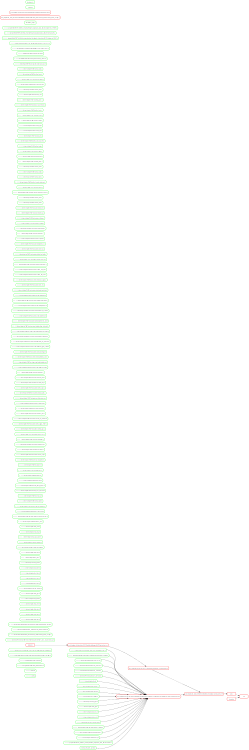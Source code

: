 digraph G {
rankdir=LR;
ranksep=0.5;
size="8,5";
node [shape=box, style="rounded,bold", fixedsize=false, width=1.3, fontname="Arial"];

n136[label="../../../../../.config", color="green"];
n130[label="../../../../../.rule.mk", color="green"];
n132[label="../../../../../config/board/linkit7697_hdk/board.mk", color="green"];
n135[label="../../../../../config/chip/mt7697/chip.mk", color="green"];

n148[label="../../../../../driver/CMSIS/Device/MTK/mt7687/Include/exception_mt7687.h", color="green"];
n147[label="../../../../../driver/CMSIS/Device/MTK/mt7687/Include/memory_attribute.h", color="green"];
n139[label="../../../../../driver/CMSIS/Device/MTK/mt7687/Include/mt7687.h", color="green"];
n145[label="../../../../../driver/CMSIS/Device/MTK/mt7687/Include/mt7687_cm4_hw_memmap.h", color="green"];
n144[label="../../../../../driver/CMSIS/Device/MTK/mt7687/Include/system_mt7687.h", color="green"];
n140[label="../../../../../driver/CMSIS/Include/core_cm4.h", color="green"];
n142[label="../../../../../driver/CMSIS/Include/core_cmFunc.h", color="green"];
n141[label="../../../../../driver/CMSIS/Include/core_cmInstr.h", color="green"];
n143[label="../../../../../driver/CMSIS/Include/core_cmSimd.h", color="green"];
n164[label="../../../../../driver/board/linkit7697_hdk/external_flash/inc/bsp_flash_config.h", color="green"];
n131[label="../../../../../driver/board/linkit7697_hdk/external_flash/module.mk", color="green"];
n8[label="../../../../../driver/board/linkit7697_hdk/external_flash/src/bsp_flash_config.c", color="green"];
n152[label="../../../../../driver/chip/inc/hal.h", color="green"];
n192[label="../../../../../driver/chip/inc/hal_adc.h", color="green"];
n191[label="../../../../../driver/chip/inc/hal_aes.h", color="green"];
n155[label="../../../../../driver/chip/inc/hal_cache.h", color="green"];
n157[label="../../../../../driver/chip/inc/hal_define.h", color="green"];
n189[label="../../../../../driver/chip/inc/hal_des.h", color="green"];
n185[label="../../../../../driver/chip/inc/hal_eint.h", color="green"];
n187[label="../../../../../driver/chip/inc/hal_flash.h", color="green"];
n158[label="../../../../../driver/chip/inc/hal_gdma.h", color="green"];
n203[label="../../../../../driver/chip/inc/hal_gpc.h", color="green"];
n159[label="../../../../../driver/chip/inc/hal_gpio.h", color="green"];
n161[label="../../../../../driver/chip/inc/hal_gpt.h", color="green"];
n183[label="../../../../../driver/chip/inc/hal_i2c_master.h", color="green"];
n182[label="../../../../../driver/chip/inc/hal_i2s.h", color="green"];
n207[label="../../../../../driver/chip/inc/hal_irrx.h", color="green"];
n181[label="../../../../../driver/chip/inc/hal_irtx.h", color="green"];
n175[label="../../../../../driver/chip/inc/hal_md5.h", color="green"];
n162[label="../../../../../driver/chip/inc/hal_nvic.h", color="green"];
n174[label="../../../../../driver/chip/inc/hal_pwm.h", color="green"];
n173[label="../../../../../driver/chip/inc/hal_rtc.h", color="green"];
n172[label="../../../../../driver/chip/inc/hal_sha.h", color="green"];
n179[label="../../../../../driver/chip/inc/hal_sleep_manager.h", color="green"];
n171[label="../../../../../driver/chip/inc/hal_spi_master.h", color="green"];
n170[label="../../../../../driver/chip/inc/hal_spi_slave.h", color="green"];
n200[label="../../../../../driver/chip/inc/hal_trng.h", color="green"];
n163[label="../../../../../driver/chip/inc/hal_uart.h", color="green"];
n166[label="../../../../../driver/chip/inc/hal_wdt.h", color="green"];
n168[label="../../../../../driver/chip/mt7687/inc/dma_sw.h", color="green"];
n167[label="../../../../../driver/chip/mt7687/inc/hal_audio_internal_service.h", color="green"];
n151[label="../../../../../driver/chip/mt7687/inc/hal_cache_hw.h", color="green"];
n190[label="../../../../../driver/chip/mt7687/inc/hal_cache_internal.h", color="green"];
n165[label="../../../../../driver/chip/mt7687/inc/hal_dwt.h", color="green"];
n154[label="../../../../../driver/chip/mt7687/inc/hal_log.h", color="green"];
n204[label="../../../../../driver/chip/mt7687/inc/hal_lp.h", color="green"];
n188[label="../../../../../driver/chip/mt7687/inc/hal_nvic_internal.h", color="green"];
n160[label="../../../../../driver/chip/mt7687/inc/hal_pinmux_define.h", color="green"];
n156[label="../../../../../driver/chip/mt7687/inc/hal_platform.h", color="green"];
n180[label="../../../../../driver/chip/mt7687/inc/hal_sleep_driver.h", color="green"];
n201[label="../../../../../driver/chip/mt7687/inc/hal_sys.h", color="green"];
n176[label="../../../../../driver/chip/mt7687/inc/timer.h", color="green"];
n149[label="../../../../../driver/chip/mt7687/inc/top.h", color="green"];
n146[label="../../../../../driver/chip/mt7687/inc/type_def.h", color="green"];
n134[label="../../../../../driver/chip/mt7687/module.mk", color="green"];
n133[label="../../../../../driver/chip/mt7687/src/GCC/module.mk", color="green"];
n128[label="../../../../../driver/chip/mt7687/src/common/cos_api.c", color="green"];
n126[label="../../../../../driver/chip/mt7687/src/common/dma.c", color="green"];
n124[label="../../../../../driver/chip/mt7687/src/common/flash_sfc.c", color="green"];
n122[label="../../../../../driver/chip/mt7687/src/common/gpt.c", color="green"];
n120[label="../../../../../driver/chip/mt7687/src/common/hal_I2C.c", color="green"];
n112[label="../../../../../driver/chip/mt7687/src/common/hal_gpc.c", color="green"];
n110[label="../../../../../driver/chip/mt7687/src/common/hal_gpio_7687.c", color="green"];
n118[label="../../../../../driver/chip/mt7687/src/common/hal_i2s_internal.c", color="green"];
n108[label="../../../../../driver/chip/mt7687/src/common/hal_irrx.c", color="green"];
n106[label="../../../../../driver/chip/mt7687/src/common/hal_lp.c", color="green"];
n104[label="../../../../../driver/chip/mt7687/src/common/hal_pcnt.c", color="green"];
n102[label="../../../../../driver/chip/mt7687/src/common/hal_pinmux.c", color="green"];
n100[label="../../../../../driver/chip/mt7687/src/common/hal_spim.c", color="green"];
n98[label="../../../../../driver/chip/mt7687/src/common/hal_sys.c", color="green"];
n96[label="../../../../../driver/chip/mt7687/src/common/hal_trng.c", color="green"];
n94[label="../../../../../driver/chip/mt7687/src/common/hal_uid.c", color="green"];
n92[label="../../../../../driver/chip/mt7687/src/common/i2c.c", color="green"];
n210[label="../../../../../driver/chip/mt7687/src/common/include/cos_api.h", color="green"];
n209[label="../../../../../driver/chip/mt7687/src/common/include/debug.h", color="green"];
n178[label="../../../../../driver/chip/mt7687/src/common/include/dma_hw.h", color="green"];
n177[label="../../../../../driver/chip/mt7687/src/common/include/gpt.h", color="green"];
n199[label="../../../../../driver/chip/mt7687/src/common/include/hal_gpio_7687.h", color="green"];
n208[label="../../../../../driver/chip/mt7687/src/common/include/hal_i2s_internal.h", color="green"];
n197[label="../../../../../driver/chip/mt7687/src/common/include/hal_pinmux.h", color="green"];
n184[label="../../../../../driver/chip/mt7687/src/common/include/low_hal_gpio.h", color="green"];
n202[label="../../../../../driver/chip/mt7687/src/common/include/low_hal_wdt.h", color="green"];
n194[label="../../../../../driver/chip/mt7687/src/common/include/mem_util.h", color="green"];
n195[label="../../../../../driver/chip/mt7687/src/common/include/nvic.h", color="green"];
n198[label="../../../../../driver/chip/mt7687/src/common/include/nvic_extern.h", color="green"];
n186[label="../../../../../driver/chip/mt7687/src/common/include/pinmux.h", color="green"];
n196[label="../../../../../driver/chip/mt7687/src/common/include/spi_flash.h", color="green"];
n169[label="../../../../../driver/chip/mt7687/src/common/include/uart.h", color="green"];
n193[label="../../../../../driver/chip/mt7687/src/common/include/uart_hw.h", color="green"];
n90[label="../../../../../driver/chip/mt7687/src/common/ir_tx.c", color="green"];
n88[label="../../../../../driver/chip/mt7687/src/common/low_hal_gpio.c", color="green"];
n86[label="../../../../../driver/chip/mt7687/src/common/low_hal_irrx.c", color="green"];
n116[label="../../../../../driver/chip/mt7687/src/common/low_hal_irtx.c", color="green"];
n114[label="../../../../../driver/chip/mt7687/src/common/low_hal_pwm.c", color="green"];
n84[label="../../../../../driver/chip/mt7687/src/common/low_hal_rtc.c", color="green"];
n82[label="../../../../../driver/chip/mt7687/src/common/low_hal_wdt.c", color="green"];
n80[label="../../../../../driver/chip/mt7687/src/common/nvic.c", color="green"];
n78[label="../../../../../driver/chip/mt7687/src/common/pinmux.c", color="green"];
n76[label="../../../../../driver/chip/mt7687/src/common/pwm.c", color="green"];
n74[label="../../../../../driver/chip/mt7687/src/common/sfc.c", color="green"];
n72[label="../../../../../driver/chip/mt7687/src/common/spi_flash.c", color="green"];
n70[label="../../../../../driver/chip/mt7687/src/common/spim.c", color="green"];
n68[label="../../../../../driver/chip/mt7687/src/common/timer.c", color="green"];
n66[label="../../../../../driver/chip/mt7687/src/common/top.c", color="green"];
n64[label="../../../../../driver/chip/mt7687/src/common/uart.c", color="green"];
n60[label="../../../../../driver/chip/mt7687/src/hal_adc.c", color="green"];
n58[label="../../../../../driver/chip/mt7687/src/hal_aes.c", color="green"];
n16[label="../../../../../driver/chip/mt7687/src/hal_audio_internal_service.c", color="green"];
n56[label="../../../../../driver/chip/mt7687/src/hal_cache.c", color="green"];
n54[label="../../../../../driver/chip/mt7687/src/hal_cache_internal.c", color="green"];
n52[label="../../../../../driver/chip/mt7687/src/hal_des.c", color="green"];
n10[label="../../../../../driver/chip/mt7687/src/hal_dwt.c", color="green"];
n50[label="../../../../../driver/chip/mt7687/src/hal_eint.c", color="green"];
n44[label="../../../../../driver/chip/mt7687/src/hal_flash.c", color="green"];
n34[label="../../../../../driver/chip/mt7687/src/hal_gdma.c", color="green"];
n42[label="../../../../../driver/chip/mt7687/src/hal_gpio.c", color="green"];
n32[label="../../../../../driver/chip/mt7687/src/hal_gpt.c", color="green"];
n40[label="../../../../../driver/chip/mt7687/src/hal_i2c_master.c", color="green"];
n38[label="../../../../../driver/chip/mt7687/src/hal_i2s.c", color="green"];
n36[label="../../../../../driver/chip/mt7687/src/hal_irtx.c", color="green"];
n62[label="../../../../../driver/chip/mt7687/src/hal_log.c", color="green"];
n30[label="../../../../../driver/chip/mt7687/src/hal_md5.c", color="green"];
n12[label="../../../../../driver/chip/mt7687/src/hal_misc.c", color="green"];
n48[label="../../../../../driver/chip/mt7687/src/hal_nvic.c", color="green"];
n46[label="../../../../../driver/chip/mt7687/src/hal_nvic_internal.c", color="green"];
n28[label="../../../../../driver/chip/mt7687/src/hal_pwm.c", color="green"];
n26[label="../../../../../driver/chip/mt7687/src/hal_rtc.c", color="green"];
n24[label="../../../../../driver/chip/mt7687/src/hal_sha.c", color="green"];
n22[label="../../../../../driver/chip/mt7687/src/hal_spi_master.c", color="green"];
n20[label="../../../../../driver/chip/mt7687/src/hal_spi_slave.c", color="green"];
n18[label="../../../../../driver/chip/mt7687/src/hal_uart.c", color="green"];
n14[label="../../../../../driver/chip/mt7687/src/hal_wdt.c", color="green"];
n206[label="../../../../../middleware/MTK/connsys/inc/connsys_bus.h", color="green"];
n205[label="../../../../../middleware/MTK/connsys/inc/connsys_driver.h", color="green"];
n129[label="../../../../../middleware/MTK/verno/module.mk", color="green"];
n282[label="../../../../../prebuilt/driver/chip/mt7687/lib/libhal_core_CM4_GCC.a", color="green"];
n283[label="../../../../../prebuilt/driver/chip/mt7687/lib/libhal_protected_CM4_GCC.a", color="green"];
n281[label="../../../../../project/linkit7697_hdk/hal_examples/uart_loopback_data_dma/GCC/startup_mt7687.s", color="green"];
n279[label="../../../../../project/linkit7697_hdk/hal_examples/uart_loopback_data_dma/GCC/syscalls.c", color="green"];
n6[label="../../../../../project/linkit7697_hdk/hal_examples/uart_loopback_data_dma/src/main.c", color="green"];
n4[label="../../../../../project/linkit7697_hdk/hal_examples/uart_loopback_data_dma/src/system_mt7687.c", color="green"];
n150[label="../inc/flash_map.h", color="green"];
n153[label="../inc/hal_feature_config.h", color="green"];

//n7[label="uart_loopback_data_dma/GCC/build/driver/board/linkit7697_hdk/external_flash/src/bsp_flash_config.d", color="red"];
n275[label="uart_loopback_data_dma/GCC/build/driver/board/linkit7697_hdk/external_flash/src/bsp_flash_config.o", color="red"];

//n127[label="uart_loopback_data_dma/GCC/build/driver/chip/mt7687/src/common/cos_api.d", color="red"];
//n215[label="uart_loopback_data_dma/GCC/build/driver/chip/mt7687/src/common/cos_api.o", color="red"];
//n125[label="uart_loopback_data_dma/GCC/build/driver/chip/mt7687/src/common/dma.d", color="red"];
//n216[label="uart_loopback_data_dma/GCC/build/driver/chip/mt7687/src/common/dma.o", color="red"];
//n123[label="uart_loopback_data_dma/GCC/build/driver/chip/mt7687/src/common/flash_sfc.d", color="red"];
//n217[label="uart_loopback_data_dma/GCC/build/driver/chip/mt7687/src/common/flash_sfc.o", color="red"];
//n121[label="uart_loopback_data_dma/GCC/build/driver/chip/mt7687/src/common/gpt.d", color="red"];
//n218[label="uart_loopback_data_dma/GCC/build/driver/chip/mt7687/src/common/gpt.o", color="red"];
//n119[label="uart_loopback_data_dma/GCC/build/driver/chip/mt7687/src/common/hal_I2C.d", color="red"];
//n219[label="uart_loopback_data_dma/GCC/build/driver/chip/mt7687/src/common/hal_I2C.o", color="red"];
//n111[label="uart_loopback_data_dma/GCC/build/driver/chip/mt7687/src/common/hal_gpc.d", color="red"];
//n223[label="uart_loopback_data_dma/GCC/build/driver/chip/mt7687/src/common/hal_gpc.o", color="red"];
//n109[label="uart_loopback_data_dma/GCC/build/driver/chip/mt7687/src/common/hal_gpio_7687.d", color="red"];
//n224[label="uart_loopback_data_dma/GCC/build/driver/chip/mt7687/src/common/hal_gpio_7687.o", color="red"];
//n117[label="uart_loopback_data_dma/GCC/build/driver/chip/mt7687/src/common/hal_i2s_internal.d", color="red"];
//n220[label="uart_loopback_data_dma/GCC/build/driver/chip/mt7687/src/common/hal_i2s_internal.o", color="red"];
//n107[label="uart_loopback_data_dma/GCC/build/driver/chip/mt7687/src/common/hal_irrx.d", color="red"];
//n225[label="uart_loopback_data_dma/GCC/build/driver/chip/mt7687/src/common/hal_irrx.o", color="red"];
//n105[label="uart_loopback_data_dma/GCC/build/driver/chip/mt7687/src/common/hal_lp.d", color="red"];
//n226[label="uart_loopback_data_dma/GCC/build/driver/chip/mt7687/src/common/hal_lp.o", color="red"];
//n103[label="uart_loopback_data_dma/GCC/build/driver/chip/mt7687/src/common/hal_pcnt.d", color="red"];
//n227[label="uart_loopback_data_dma/GCC/build/driver/chip/mt7687/src/common/hal_pcnt.o", color="red"];
//n101[label="uart_loopback_data_dma/GCC/build/driver/chip/mt7687/src/common/hal_pinmux.d", color="red"];
//n228[label="uart_loopback_data_dma/GCC/build/driver/chip/mt7687/src/common/hal_pinmux.o", color="red"];
//n99[label="uart_loopback_data_dma/GCC/build/driver/chip/mt7687/src/common/hal_spim.d", color="red"];
//n229[label="uart_loopback_data_dma/GCC/build/driver/chip/mt7687/src/common/hal_spim.o", color="red"];
//n97[label="uart_loopback_data_dma/GCC/build/driver/chip/mt7687/src/common/hal_sys.d", color="red"];
//n230[label="uart_loopback_data_dma/GCC/build/driver/chip/mt7687/src/common/hal_sys.o", color="red"];
//n95[label="uart_loopback_data_dma/GCC/build/driver/chip/mt7687/src/common/hal_trng.d", color="red"];
//n231[label="uart_loopback_data_dma/GCC/build/driver/chip/mt7687/src/common/hal_trng.o", color="red"];
//n93[label="uart_loopback_data_dma/GCC/build/driver/chip/mt7687/src/common/hal_uid.d", color="red"];
//n232[label="uart_loopback_data_dma/GCC/build/driver/chip/mt7687/src/common/hal_uid.o", color="red"];
//n91[label="uart_loopback_data_dma/GCC/build/driver/chip/mt7687/src/common/i2c.d", color="red"];
//n233[label="uart_loopback_data_dma/GCC/build/driver/chip/mt7687/src/common/i2c.o", color="red"];
//n89[label="uart_loopback_data_dma/GCC/build/driver/chip/mt7687/src/common/ir_tx.d", color="red"];
//n234[label="uart_loopback_data_dma/GCC/build/driver/chip/mt7687/src/common/ir_tx.o", color="red"];
//n87[label="uart_loopback_data_dma/GCC/build/driver/chip/mt7687/src/common/low_hal_gpio.d", color="red"];
//n235[label="uart_loopback_data_dma/GCC/build/driver/chip/mt7687/src/common/low_hal_gpio.o", color="red"];
//n85[label="uart_loopback_data_dma/GCC/build/driver/chip/mt7687/src/common/low_hal_irrx.d", color="red"];
//n236[label="uart_loopback_data_dma/GCC/build/driver/chip/mt7687/src/common/low_hal_irrx.o", color="red"];
//n115[label="uart_loopback_data_dma/GCC/build/driver/chip/mt7687/src/common/low_hal_irtx.d", color="red"];
//n221[label="uart_loopback_data_dma/GCC/build/driver/chip/mt7687/src/common/low_hal_irtx.o", color="red"];
//n113[label="uart_loopback_data_dma/GCC/build/driver/chip/mt7687/src/common/low_hal_pwm.d", color="red"];
//n222[label="uart_loopback_data_dma/GCC/build/driver/chip/mt7687/src/common/low_hal_pwm.o", color="red"];
//n83[label="uart_loopback_data_dma/GCC/build/driver/chip/mt7687/src/common/low_hal_rtc.d", color="red"];
//n237[label="uart_loopback_data_dma/GCC/build/driver/chip/mt7687/src/common/low_hal_rtc.o", color="red"];
//n81[label="uart_loopback_data_dma/GCC/build/driver/chip/mt7687/src/common/low_hal_wdt.d", color="red"];
//n238[label="uart_loopback_data_dma/GCC/build/driver/chip/mt7687/src/common/low_hal_wdt.o", color="red"];
//n79[label="uart_loopback_data_dma/GCC/build/driver/chip/mt7687/src/common/nvic.d", color="red"];
//n239[label="uart_loopback_data_dma/GCC/build/driver/chip/mt7687/src/common/nvic.o", color="red"];
//n77[label="uart_loopback_data_dma/GCC/build/driver/chip/mt7687/src/common/pinmux.d", color="red"];
//n240[label="uart_loopback_data_dma/GCC/build/driver/chip/mt7687/src/common/pinmux.o", color="red"];
//n75[label="uart_loopback_data_dma/GCC/build/driver/chip/mt7687/src/common/pwm.d", color="red"];
//n241[label="uart_loopback_data_dma/GCC/build/driver/chip/mt7687/src/common/pwm.o", color="red"];
//n73[label="uart_loopback_data_dma/GCC/build/driver/chip/mt7687/src/common/sfc.d", color="red"];
//n242[label="uart_loopback_data_dma/GCC/build/driver/chip/mt7687/src/common/sfc.o", color="red"];
//n71[label="uart_loopback_data_dma/GCC/build/driver/chip/mt7687/src/common/spi_flash.d", color="red"];
//n243[label="uart_loopback_data_dma/GCC/build/driver/chip/mt7687/src/common/spi_flash.o", color="red"];
//n69[label="uart_loopback_data_dma/GCC/build/driver/chip/mt7687/src/common/spim.d", color="red"];
//n244[label="uart_loopback_data_dma/GCC/build/driver/chip/mt7687/src/common/spim.o", color="red"];
//n67[label="uart_loopback_data_dma/GCC/build/driver/chip/mt7687/src/common/timer.d", color="red"];
//n245[label="uart_loopback_data_dma/GCC/build/driver/chip/mt7687/src/common/timer.o", color="red"];
//n65[label="uart_loopback_data_dma/GCC/build/driver/chip/mt7687/src/common/top.d", color="red"];
//n246[label="uart_loopback_data_dma/GCC/build/driver/chip/mt7687/src/common/top.o", color="red"];
//n63[label="uart_loopback_data_dma/GCC/build/driver/chip/mt7687/src/common/uart.d", color="red"];
//n247[label="uart_loopback_data_dma/GCC/build/driver/chip/mt7687/src/common/uart.o", color="red"];
//n59[label="uart_loopback_data_dma/GCC/build/driver/chip/mt7687/src/hal_adc.d", color="red"];
//n249[label="uart_loopback_data_dma/GCC/build/driver/chip/mt7687/src/hal_adc.o", color="red"];
//n57[label="uart_loopback_data_dma/GCC/build/driver/chip/mt7687/src/hal_aes.d", color="red"];
//n250[label="uart_loopback_data_dma/GCC/build/driver/chip/mt7687/src/hal_aes.o", color="red"];
//n15[label="uart_loopback_data_dma/GCC/build/driver/chip/mt7687/src/hal_audio_internal_service.d", color="red"];
//n271[label="uart_loopback_data_dma/GCC/build/driver/chip/mt7687/src/hal_audio_internal_service.o", color="red"];
//n55[label="uart_loopback_data_dma/GCC/build/driver/chip/mt7687/src/hal_cache.d", color="red"];
//n251[label="uart_loopback_data_dma/GCC/build/driver/chip/mt7687/src/hal_cache.o", color="red"];
//n53[label="uart_loopback_data_dma/GCC/build/driver/chip/mt7687/src/hal_cache_internal.d", color="red"];
//n252[label="uart_loopback_data_dma/GCC/build/driver/chip/mt7687/src/hal_cache_internal.o", color="red"];
//n51[label="uart_loopback_data_dma/GCC/build/driver/chip/mt7687/src/hal_des.d", color="red"];
//n253[label="uart_loopback_data_dma/GCC/build/driver/chip/mt7687/src/hal_des.o", color="red"];
//n9[label="uart_loopback_data_dma/GCC/build/driver/chip/mt7687/src/hal_dwt.d", color="red"];
//n274[label="uart_loopback_data_dma/GCC/build/driver/chip/mt7687/src/hal_dwt.o", color="red"];
//n49[label="uart_loopback_data_dma/GCC/build/driver/chip/mt7687/src/hal_eint.d", color="red"];
//n254[label="uart_loopback_data_dma/GCC/build/driver/chip/mt7687/src/hal_eint.o", color="red"];
//n43[label="uart_loopback_data_dma/GCC/build/driver/chip/mt7687/src/hal_flash.d", color="red"];
//n257[label="uart_loopback_data_dma/GCC/build/driver/chip/mt7687/src/hal_flash.o", color="red"];
//n33[label="uart_loopback_data_dma/GCC/build/driver/chip/mt7687/src/hal_gdma.d", color="red"];
//n262[label="uart_loopback_data_dma/GCC/build/driver/chip/mt7687/src/hal_gdma.o", color="red"];
//n41[label="uart_loopback_data_dma/GCC/build/driver/chip/mt7687/src/hal_gpio.d", color="red"];
//n258[label="uart_loopback_data_dma/GCC/build/driver/chip/mt7687/src/hal_gpio.o", color="red"];
//n31[label="uart_loopback_data_dma/GCC/build/driver/chip/mt7687/src/hal_gpt.d", color="red"];
//n263[label="uart_loopback_data_dma/GCC/build/driver/chip/mt7687/src/hal_gpt.o", color="red"];
//n39[label="uart_loopback_data_dma/GCC/build/driver/chip/mt7687/src/hal_i2c_master.d", color="red"];
//n259[label="uart_loopback_data_dma/GCC/build/driver/chip/mt7687/src/hal_i2c_master.o", color="red"];
//n37[label="uart_loopback_data_dma/GCC/build/driver/chip/mt7687/src/hal_i2s.d", color="red"];
//n260[label="uart_loopback_data_dma/GCC/build/driver/chip/mt7687/src/hal_i2s.o", color="red"];
//n35[label="uart_loopback_data_dma/GCC/build/driver/chip/mt7687/src/hal_irtx.d", color="red"];
//n261[label="uart_loopback_data_dma/GCC/build/driver/chip/mt7687/src/hal_irtx.o", color="red"];
//n61[label="uart_loopback_data_dma/GCC/build/driver/chip/mt7687/src/hal_log.d", color="red"];
n248[label="uart_loopback_data_dma/GCC/build/driver/chip/mt7687/src/hal_log.o", color="red"];
//n29[label="uart_loopback_data_dma/GCC/build/driver/chip/mt7687/src/hal_md5.d", color="red"];
//n264[label="uart_loopback_data_dma/GCC/build/driver/chip/mt7687/src/hal_md5.o", color="red"];
//n11[label="uart_loopback_data_dma/GCC/build/driver/chip/mt7687/src/hal_misc.d", color="red"];
//n273[label="uart_loopback_data_dma/GCC/build/driver/chip/mt7687/src/hal_misc.o", color="red"];
//n47[label="uart_loopback_data_dma/GCC/build/driver/chip/mt7687/src/hal_nvic.d", color="red"];
//n255[label="uart_loopback_data_dma/GCC/build/driver/chip/mt7687/src/hal_nvic.o", color="red"];
//n45[label="uart_loopback_data_dma/GCC/build/driver/chip/mt7687/src/hal_nvic_internal.d", color="red"];
//n256[label="uart_loopback_data_dma/GCC/build/driver/chip/mt7687/src/hal_nvic_internal.o", color="red"];
//n27[label="uart_loopback_data_dma/GCC/build/driver/chip/mt7687/src/hal_pwm.d", color="red"];
//n265[label="uart_loopback_data_dma/GCC/build/driver/chip/mt7687/src/hal_pwm.o", color="red"];
//n25[label="uart_loopback_data_dma/GCC/build/driver/chip/mt7687/src/hal_rtc.d", color="red"];
//n266[label="uart_loopback_data_dma/GCC/build/driver/chip/mt7687/src/hal_rtc.o", color="red"];
//n23[label="uart_loopback_data_dma/GCC/build/driver/chip/mt7687/src/hal_sha.d", color="red"];
//n267[label="uart_loopback_data_dma/GCC/build/driver/chip/mt7687/src/hal_sha.o", color="red"];
//n21[label="uart_loopback_data_dma/GCC/build/driver/chip/mt7687/src/hal_spi_master.d", color="red"];
//n268[label="uart_loopback_data_dma/GCC/build/driver/chip/mt7687/src/hal_spi_master.o", color="red"];
//n19[label="uart_loopback_data_dma/GCC/build/driver/chip/mt7687/src/hal_spi_slave.d", color="red"];
//n269[label="uart_loopback_data_dma/GCC/build/driver/chip/mt7687/src/hal_spi_slave.o", color="red"];
//n17[label="uart_loopback_data_dma/GCC/build/driver/chip/mt7687/src/hal_uart.d", color="red"];
//n270[label="uart_loopback_data_dma/GCC/build/driver/chip/mt7687/src/hal_uart.o", color="red"];
//n13[label="uart_loopback_data_dma/GCC/build/driver/chip/mt7687/src/hal_wdt.d", color="red"];
//n272[label="uart_loopback_data_dma/GCC/build/driver/chip/mt7687/src/hal_wdt.o", color="red"];
n285[label="uart_loopback_data_dma/GCC/build/middleware/MTK/verno/verno.c", color="red"];
n284[label="uart_loopback_data_dma/GCC/build/middleware/MTK/verno/verno.o", color="red"];
//n280[label="uart_loopback_data_dma/GCC/build/project/linkit7697_hdk/hal_examples/uart_loopback_data_dma/GCC/startup_mt7687.o", color="red"];
//n2[label="uart_loopback_data_dma/GCC/build/project/linkit7697_hdk/hal_examples/uart_loopback_data_dma/GCC/syscalls.d", color="red"];
//n278[label="uart_loopback_data_dma/GCC/build/project/linkit7697_hdk/hal_examples/uart_loopback_data_dma/GCC/syscalls.o", color="red"];
//n5[label="uart_loopback_data_dma/GCC/build/project/linkit7697_hdk/hal_examples/uart_loopback_data_dma/src/main.d", color="red"];
n276[label="uart_loopback_data_dma/GCC/build/project/linkit7697_hdk/hal_examples/uart_loopback_data_dma/src/main.o", color="red"];
//n3[label="uart_loopback_data_dma/GCC/build/project/linkit7697_hdk/hal_examples/uart_loopback_data_dma/src/system_mt7687.d", color="red"];
//n277[label="uart_loopback_data_dma/GCC/build/project/linkit7697_hdk/hal_examples/uart_loopback_data_dma/src/system_mt7687.o", color="red"];

n214[label="uart_loopback_data_dma/GCC/build/uart_loopback_data_dma.elf", color="red"];
n286[label="FORCE", color="red"];
n138[label="Makefile", color="green"];
n211[label="all", color="red"];
n212[label="cleanlog", color="red"];
n137[label="feature.mk", color="green"];
n213[label="proj", color="red"];

// n139 -> n275 ; 
// n144 -> n275 ; 
// n140 -> n275 ; 
// n142 -> n275 ; 
// n141 -> n275 ; 
// n143 -> n275 ; 
// n164 -> n275 ; 
// n8 -> n275 ; 
// n157 -> n275 ; 
// n156 -> n275 ; 
// n153 -> n275 ; 

//n147 -> n215 ; 
//n139 -> n215 ; 
//n145 -> n215 ; 
//n144 -> n215 ; 
//n140 -> n215 ; 
//n142 -> n215 ; 
//n141 -> n215 ; 
//n143 -> n215 ; 
//n157 -> n215 ; 
//n161 -> n215 ; 
//n204 -> n215 ; 
//n156 -> n215 ; 
//n149 -> n215 ; 
//n146 -> n215 ; 
//n128 -> n215 ; 
//n210 -> n215 ; 
//n177 -> n215 ; 
//n153 -> n215 ; 
//n147 -> n125 ; 
//n139 -> n125 ; 
//n145 -> n125 ; 
//n144 -> n125 ; 
//n140 -> n125 ; 
//n142 -> n125 ; 
//n141 -> n125 ; 
//n143 -> n125 ; 
//n157 -> n125 ; 
//n162 -> n125 ; 
//n168 -> n125 ; 
//n156 -> n125 ; 
//n146 -> n125 ; 
//n126 -> n125 ; 
//n209 -> n125 ; 
//n178 -> n125 ; 
//n195 -> n125 ; 
//n153 -> n125 ; 
//n147 -> n216 ; 
//n139 -> n216 ; 
//n145 -> n216 ; 
//n144 -> n216 ; 
//n140 -> n216 ; 
//n142 -> n216 ; 
//n141 -> n216 ; 
//n143 -> n216 ; 
//n157 -> n216 ; 
//n162 -> n216 ; 
//n168 -> n216 ; 
//n156 -> n216 ; 
//n146 -> n216 ; 
//n126 -> n216 ; 
//n209 -> n216 ; 
//n178 -> n216 ; 
//n195 -> n216 ; 
//n153 -> n216 ; 
//n139 -> n123 ; 
//n144 -> n123 ; 
//n140 -> n123 ; 
//n142 -> n123 ; 
//n141 -> n123 ; 
//n143 -> n123 ; 
//n157 -> n123 ; 
//n187 -> n123 ; 
//n156 -> n123 ; 
//n124 -> n123 ; 
//n153 -> n123 ; 
//n139 -> n217 ; 
//n144 -> n217 ; 
//n140 -> n217 ; 
//n142 -> n217 ; 
//n141 -> n217 ; 
//n143 -> n217 ; 
//n157 -> n217 ; 
//n187 -> n217 ; 
//n156 -> n217 ; 
//n124 -> n217 ; 
//n153 -> n217 ; 
//n147 -> n121 ; 
//n139 -> n121 ; 
//n145 -> n121 ; 
//n144 -> n121 ; 
//n140 -> n121 ; 
//n142 -> n121 ; 
//n141 -> n121 ; 
//n143 -> n121 ; 
//n157 -> n121 ; 
//n161 -> n121 ; 
//n162 -> n121 ; 
//n156 -> n121 ; 
//n176 -> n121 ; 
//n149 -> n121 ; 
//n146 -> n121 ; 
//n122 -> n121 ; 
//n209 -> n121 ; 
//n177 -> n121 ; 
//n195 -> n121 ; 
//n153 -> n121 ; 
//n147 -> n218 ; 
//n139 -> n218 ; 
//n145 -> n218 ; 
//n144 -> n218 ; 
//n140 -> n218 ; 
//n142 -> n218 ; 
//n141 -> n218 ; 
//n143 -> n218 ; 
//n157 -> n218 ; 
//n161 -> n218 ; 
//n162 -> n218 ; 
//n156 -> n218 ; 
//n176 -> n218 ; 
//n149 -> n218 ; 
//n146 -> n218 ; 
//n122 -> n218 ; 
//n209 -> n218 ; 
//n177 -> n218 ; 
//n195 -> n218 ; 
//n153 -> n218 ; 
//n139 -> n119 ; 
//n144 -> n119 ; 
//n140 -> n119 ; 
//n142 -> n119 ; 
//n141 -> n119 ; 
//n143 -> n119 ; 
//n157 -> n119 ; 
//n183 -> n119 ; 
//n156 -> n119 ; 
//n120 -> n119 ; 
//n153 -> n119 ; 
//n139 -> n219 ; 
//n144 -> n219 ; 
//n140 -> n219 ; 
//n142 -> n219 ; 
//n141 -> n219 ; 
//n143 -> n219 ; 
//n157 -> n219 ; 
//n183 -> n219 ; 
//n156 -> n219 ; 
//n120 -> n219 ; 
//n153 -> n219 ; 
//n139 -> n111 ; 
//n144 -> n111 ; 
//n140 -> n111 ; 
//n142 -> n111 ; 
//n141 -> n111 ; 
//n143 -> n111 ; 
//n157 -> n111 ; 
//n203 -> n111 ; 
//n156 -> n111 ; 
//n112 -> n111 ; 
//n153 -> n111 ; 
//n139 -> n223 ; 
//n144 -> n223 ; 
//n140 -> n223 ; 
//n142 -> n223 ; 
//n141 -> n223 ; 
//n143 -> n223 ; 
//n157 -> n223 ; 
//n203 -> n223 ; 
//n156 -> n223 ; 
//n112 -> n223 ; 
//n153 -> n223 ; 
//n147 -> n109 ; 
//n139 -> n109 ; 
//n145 -> n109 ; 
//n144 -> n109 ; 
//n140 -> n109 ; 
//n142 -> n109 ; 
//n141 -> n109 ; 
//n143 -> n109 ; 
//n157 -> n109 ; 
//n185 -> n109 ; 
//n159 -> n109 ; 
//n161 -> n109 ; 
//n162 -> n109 ; 
//n154 -> n109 ; 
//n160 -> n109 ; 
//n156 -> n109 ; 
//n146 -> n109 ; 
//n110 -> n109 ; 
//n199 -> n109 ; 
//n197 -> n109 ; 
//n195 -> n109 ; 
//n186 -> n109 ; 
//n153 -> n109 ; 
//n147 -> n224 ; 
//n139 -> n224 ; 
//n145 -> n224 ; 
//n144 -> n224 ; 
//n140 -> n224 ; 
//n142 -> n224 ; 
//n141 -> n224 ; 
//n143 -> n224 ; 
//n157 -> n224 ; 
//n185 -> n224 ; 
//n159 -> n224 ; 
//n161 -> n224 ; 
//n162 -> n224 ; 
//n154 -> n224 ; 
//n160 -> n224 ; 
//n156 -> n224 ; 
//n146 -> n224 ; 
//n110 -> n224 ; 
//n199 -> n224 ; 
//n197 -> n224 ; 
//n195 -> n224 ; 
//n186 -> n224 ; 
//n153 -> n224 ; 
//n139 -> n117 ; 
//n144 -> n117 ; 
//n140 -> n117 ; 
//n142 -> n117 ; 
//n141 -> n117 ; 
//n143 -> n117 ; 
//n157 -> n117 ; 
//n182 -> n117 ; 
//n156 -> n117 ; 
//n118 -> n117 ; 
//n208 -> n117 ; 
//n153 -> n117 ; 
//n139 -> n220 ; 
//n144 -> n220 ; 
//n140 -> n220 ; 
//n142 -> n220 ; 
//n141 -> n220 ; 
//n143 -> n220 ; 
//n157 -> n220 ; 
//n182 -> n220 ; 
//n156 -> n220 ; 
//n118 -> n220 ; 
//n208 -> n220 ; 
//n153 -> n220 ; 
//n139 -> n107 ; 
//n144 -> n107 ; 
//n140 -> n107 ; 
//n142 -> n107 ; 
//n141 -> n107 ; 
//n143 -> n107 ; 
//n157 -> n107 ; 
//n207 -> n107 ; 
//n156 -> n107 ; 
//n108 -> n107 ; 
//n153 -> n107 ; 
//n139 -> n225 ; 
//n144 -> n225 ; 
//n140 -> n225 ; 
//n142 -> n225 ; 
//n141 -> n225 ; 
//n143 -> n225 ; 
//n157 -> n225 ; 
//n207 -> n225 ; 
//n156 -> n225 ; 
//n108 -> n225 ; 
//n153 -> n225 ; 
//n147 -> n105 ; 
//n139 -> n105 ; 
//n145 -> n105 ; 
//n144 -> n105 ; 
//n140 -> n105 ; 
//n142 -> n105 ; 
//n141 -> n105 ; 
//n143 -> n105 ; 
//n157 -> n105 ; 
//n162 -> n105 ; 
//n204 -> n105 ; 
//n156 -> n105 ; 
//n146 -> n105 ; 
//n106 -> n105 ; 
//n178 -> n105 ; 
//n206 -> n105 ; 
//n205 -> n105 ; 
//n153 -> n105 ; 
//n147 -> n226 ; 
//n139 -> n226 ; 
//n145 -> n226 ; 
//n144 -> n226 ; 
//n140 -> n226 ; 
//n142 -> n226 ; 
//n141 -> n226 ; 
//n143 -> n226 ; 
//n157 -> n226 ; 
//n162 -> n226 ; 
//n204 -> n226 ; 
//n156 -> n226 ; 
//n146 -> n226 ; 
//n106 -> n226 ; 
//n178 -> n226 ; 
//n206 -> n226 ; 
//n205 -> n226 ; 
//n153 -> n226 ; 
//n139 -> n103 ; 
//n144 -> n103 ; 
//n140 -> n103 ; 
//n142 -> n103 ; 
//n141 -> n103 ; 
//n143 -> n103 ; 
//n157 -> n103 ; 
//n203 -> n103 ; 
//n156 -> n103 ; 
//n104 -> n103 ; 
//n153 -> n103 ; 
//n139 -> n227 ; 
//n144 -> n227 ; 
//n140 -> n227 ; 
//n142 -> n227 ; 
//n141 -> n227 ; 
//n143 -> n227 ; 
//n157 -> n227 ; 
//n203 -> n227 ; 
//n156 -> n227 ; 
//n104 -> n227 ; 
//n153 -> n227 ; 
//n147 -> n101 ; 
//n139 -> n101 ; 
//n145 -> n101 ; 
//n144 -> n101 ; 
//n140 -> n101 ; 
//n142 -> n101 ; 
//n141 -> n101 ; 
//n143 -> n101 ; 
//n157 -> n101 ; 
//n185 -> n101 ; 
//n159 -> n101 ; 
//n160 -> n101 ; 
//n156 -> n101 ; 
//n149 -> n101 ; 
//n146 -> n101 ; 
//n102 -> n101 ; 
//n199 -> n101 ; 
//n197 -> n101 ; 
//n186 -> n101 ; 
//n153 -> n101 ; 
//n147 -> n228 ; 
//n139 -> n228 ; 
//n145 -> n228 ; 
//n144 -> n228 ; 
//n140 -> n228 ; 
//n142 -> n228 ; 
//n141 -> n228 ; 
//n143 -> n228 ; 
//n157 -> n228 ; 
//n185 -> n228 ; 
//n159 -> n228 ; 
//n160 -> n228 ; 
//n156 -> n228 ; 
//n149 -> n228 ; 
//n146 -> n228 ; 
//n102 -> n228 ; 
//n199 -> n228 ; 
//n197 -> n228 ; 
//n186 -> n228 ; 
//n153 -> n228 ; 
//n139 -> n99 ; 
//n144 -> n99 ; 
//n140 -> n99 ; 
//n142 -> n99 ; 
//n141 -> n99 ; 
//n143 -> n99 ; 
//n157 -> n99 ; 
//n171 -> n99 ; 
//n156 -> n99 ; 
//n100 -> n99 ; 
//n153 -> n99 ; 
//n139 -> n229 ; 
//n144 -> n229 ; 
//n140 -> n229 ; 
//n142 -> n229 ; 
//n141 -> n229 ; 
//n143 -> n229 ; 
//n157 -> n229 ; 
//n171 -> n229 ; 
//n156 -> n229 ; 
//n100 -> n229 ; 
//n153 -> n229 ; 
//n147 -> n97 ; 
//n145 -> n97 ; 
//n201 -> n97 ; 
//n146 -> n97 ; 
//n98 -> n97 ; 
//n202 -> n97 ; 
//n147 -> n230 ; 
//n145 -> n230 ; 
//n201 -> n230 ; 
//n146 -> n230 ; 
//n98 -> n230 ; 
//n202 -> n230 ; 
//n139 -> n95 ; 
//n144 -> n95 ; 
//n140 -> n95 ; 
//n142 -> n95 ; 
//n141 -> n95 ; 
//n143 -> n95 ; 
//n157 -> n95 ; 
//n200 -> n95 ; 
//n156 -> n95 ; 
//n96 -> n95 ; 
//n153 -> n95 ; 
//n139 -> n231 ; 
//n144 -> n231 ; 
//n140 -> n231 ; 
//n142 -> n231 ; 
//n141 -> n231 ; 
//n143 -> n231 ; 
//n157 -> n231 ; 
//n200 -> n231 ; 
//n156 -> n231 ; 
//n96 -> n231 ; 
//n153 -> n231 ; 
//n139 -> n93 ; 
//n144 -> n93 ; 
//n140 -> n93 ; 
//n142 -> n93 ; 
//n141 -> n93 ; 
//n143 -> n93 ; 
//n157 -> n93 ; 
//n187 -> n93 ; 
//n156 -> n93 ; 
//n94 -> n93 ; 
//n153 -> n93 ; 
//n139 -> n232 ; 
//n144 -> n232 ; 
//n140 -> n232 ; 
//n142 -> n232 ; 
//n141 -> n232 ; 
//n143 -> n232 ; 
//n157 -> n232 ; 
//n187 -> n232 ; 
//n156 -> n232 ; 
//n94 -> n232 ; 
//n153 -> n232 ; 
//n139 -> n91 ; 
//n144 -> n91 ; 
//n140 -> n91 ; 
//n142 -> n91 ; 
//n141 -> n91 ; 
//n143 -> n91 ; 
//n157 -> n91 ; 
//n183 -> n91 ; 
//n156 -> n91 ; 
//n92 -> n91 ; 
//n153 -> n91 ; 
//n139 -> n233 ; 
//n144 -> n233 ; 
//n140 -> n233 ; 
//n142 -> n233 ; 
//n141 -> n233 ; 
//n143 -> n233 ; 
//n157 -> n233 ; 
//n183 -> n233 ; 
//n156 -> n233 ; 
//n92 -> n233 ; 
//n153 -> n233 ; 
//n139 -> n89 ; 
//n144 -> n89 ; 
//n140 -> n89 ; 
//n142 -> n89 ; 
//n141 -> n89 ; 
//n143 -> n89 ; 
//n157 -> n89 ; 
//n156 -> n89 ; 
//n90 -> n89 ; 
//n153 -> n89 ; 
//n139 -> n234 ; 
//n144 -> n234 ; 
//n140 -> n234 ; 
//n142 -> n234 ; 
//n141 -> n234 ; 
//n143 -> n234 ; 
//n157 -> n234 ; 
//n156 -> n234 ; 
//n90 -> n234 ; 
//n153 -> n234 ; 
//n147 -> n87 ; 
//n139 -> n87 ; 
//n145 -> n87 ; 
//n144 -> n87 ; 
//n140 -> n87 ; 
//n142 -> n87 ; 
//n141 -> n87 ; 
//n143 -> n87 ; 
//n157 -> n87 ; 
//n185 -> n87 ; 
//n159 -> n87 ; 
//n154 -> n87 ; 
//n160 -> n87 ; 
//n156 -> n87 ; 
//n146 -> n87 ; 
//n199 -> n87 ; 
//n184 -> n87 ; 
//n186 -> n87 ; 
//n88 -> n87 ; 
//n153 -> n87 ; 
//n147 -> n235 ; 
//n139 -> n235 ; 
//n145 -> n235 ; 
//n144 -> n235 ; 
//n140 -> n235 ; 
//n142 -> n235 ; 
//n141 -> n235 ; 
//n143 -> n235 ; 
//n157 -> n235 ; 
//n185 -> n235 ; 
//n159 -> n235 ; 
//n154 -> n235 ; 
//n160 -> n235 ; 
//n156 -> n235 ; 
//n146 -> n235 ; 
//n199 -> n235 ; 
//n184 -> n235 ; 
//n186 -> n235 ; 
//n88 -> n235 ; 
//n153 -> n235 ; 
//n139 -> n85 ; 
//n144 -> n85 ; 
//n140 -> n85 ; 
//n142 -> n85 ; 
//n141 -> n85 ; 
//n143 -> n85 ; 
//n157 -> n85 ; 
//n156 -> n85 ; 
//n86 -> n85 ; 
//n153 -> n85 ; 
//n139 -> n236 ; 
//n144 -> n236 ; 
//n140 -> n236 ; 
//n142 -> n236 ; 
//n141 -> n236 ; 
//n143 -> n236 ; 
//n157 -> n236 ; 
//n156 -> n236 ; 
//n86 -> n236 ; 
//n153 -> n236 ; 
//n139 -> n115 ; 
//n144 -> n115 ; 
//n140 -> n115 ; 
//n142 -> n115 ; 
//n141 -> n115 ; 
//n143 -> n115 ; 
//n157 -> n115 ; 
//n156 -> n115 ; 
//n116 -> n115 ; 
//n153 -> n115 ; 
//n139 -> n221 ; 
//n144 -> n221 ; 
//n140 -> n221 ; 
//n142 -> n221 ; 
//n141 -> n221 ; 
//n143 -> n221 ; 
//n157 -> n221 ; 
//n156 -> n221 ; 
//n116 -> n221 ; 
//n153 -> n221 ; 
//n139 -> n113 ; 
//n144 -> n113 ; 
//n140 -> n113 ; 
//n142 -> n113 ; 
//n141 -> n113 ; 
//n143 -> n113 ; 
//n157 -> n113 ; 
//n156 -> n113 ; 
//n114 -> n113 ; 
//n153 -> n113 ; 
//n139 -> n222 ; 
//n144 -> n222 ; 
//n140 -> n222 ; 
//n142 -> n222 ; 
//n141 -> n222 ; 
//n143 -> n222 ; 
//n157 -> n222 ; 
//n156 -> n222 ; 
//n114 -> n222 ; 
//n153 -> n222 ; 
//n139 -> n83 ; 
//n144 -> n83 ; 
//n140 -> n83 ; 
//n142 -> n83 ; 
//n141 -> n83 ; 
//n143 -> n83 ; 
//n157 -> n83 ; 
//n173 -> n83 ; 
//n156 -> n83 ; 
//n84 -> n83 ; 
//n153 -> n83 ; 
//n139 -> n237 ; 
//n144 -> n237 ; 
//n140 -> n237 ; 
//n142 -> n237 ; 
//n141 -> n237 ; 
//n143 -> n237 ; 
//n157 -> n237 ; 
//n173 -> n237 ; 
//n156 -> n237 ; 
//n84 -> n237 ; 
//n153 -> n237 ; 
//n139 -> n81 ; 
//n144 -> n81 ; 
//n140 -> n81 ; 
//n142 -> n81 ; 
//n141 -> n81 ; 
//n143 -> n81 ; 
//n157 -> n81 ; 
//n166 -> n81 ; 
//n156 -> n81 ; 
//n82 -> n81 ; 
//n153 -> n81 ; 
//n139 -> n238 ; 
//n144 -> n238 ; 
//n140 -> n238 ; 
//n142 -> n238 ; 
//n141 -> n238 ; 
//n143 -> n238 ; 
//n157 -> n238 ; 
//n166 -> n238 ; 
//n156 -> n238 ; 
//n82 -> n238 ; 
//n153 -> n238 ; 
//n147 -> n79 ; 
//n139 -> n79 ; 
//n144 -> n79 ; 
//n140 -> n79 ; 
//n142 -> n79 ; 
//n141 -> n79 ; 
//n143 -> n79 ; 
//n157 -> n79 ; 
//n161 -> n79 ; 
//n162 -> n79 ; 
//n156 -> n79 ; 
//n176 -> n79 ; 
//n146 -> n79 ; 
//n194 -> n79 ; 
//n195 -> n79 ; 
//n198 -> n79 ; 
//n80 -> n79 ; 
//n153 -> n79 ; 
//n147 -> n239 ; 
//n139 -> n239 ; 
//n144 -> n239 ; 
//n140 -> n239 ; 
//n142 -> n239 ; 
//n141 -> n239 ; 
//n143 -> n239 ; 
//n157 -> n239 ; 
//n161 -> n239 ; 
//n162 -> n239 ; 
//n156 -> n239 ; 
//n176 -> n239 ; 
//n146 -> n239 ; 
//n194 -> n239 ; 
//n195 -> n239 ; 
//n198 -> n239 ; 
//n80 -> n239 ; 
//n153 -> n239 ; 
//n147 -> n77 ; 
//n139 -> n77 ; 
//n145 -> n77 ; 
//n144 -> n77 ; 
//n140 -> n77 ; 
//n142 -> n77 ; 
//n141 -> n77 ; 
//n143 -> n77 ; 
//n157 -> n77 ; 
//n159 -> n77 ; 
//n160 -> n77 ; 
//n156 -> n77 ; 
//n146 -> n77 ; 
//n197 -> n77 ; 
//n186 -> n77 ; 
//n78 -> n77 ; 
//n153 -> n77 ; 
//n147 -> n240 ; 
//n139 -> n240 ; 
//n145 -> n240 ; 
//n144 -> n240 ; 
//n140 -> n240 ; 
//n142 -> n240 ; 
//n141 -> n240 ; 
//n143 -> n240 ; 
//n157 -> n240 ; 
//n159 -> n240 ; 
//n160 -> n240 ; 
//n156 -> n240 ; 
//n146 -> n240 ; 
//n197 -> n240 ; 
//n186 -> n240 ; 
//n78 -> n240 ; 
//n153 -> n240 ; 
//n139 -> n75 ; 
//n144 -> n75 ; 
//n140 -> n75 ; 
//n142 -> n75 ; 
//n141 -> n75 ; 
//n143 -> n75 ; 
//n157 -> n75 ; 
//n156 -> n75 ; 
//n76 -> n75 ; 
//n153 -> n75 ; 
//n139 -> n241 ; 
//n144 -> n241 ; 
//n140 -> n241 ; 
//n142 -> n241 ; 
//n141 -> n241 ; 
//n143 -> n241 ; 
//n157 -> n241 ; 
//n156 -> n241 ; 
//n76 -> n241 ; 
//n153 -> n241 ; 
//n139 -> n73 ; 
//n144 -> n73 ; 
//n140 -> n73 ; 
//n142 -> n73 ; 
//n141 -> n73 ; 
//n143 -> n73 ; 
//n157 -> n73 ; 
//n187 -> n73 ; 
//n156 -> n73 ; 
//n74 -> n73 ; 
//n153 -> n73 ; 
//n139 -> n242 ; 
//n144 -> n242 ; 
//n140 -> n242 ; 
//n142 -> n242 ; 
//n141 -> n242 ; 
//n143 -> n242 ; 
//n157 -> n242 ; 
//n187 -> n242 ; 
//n156 -> n242 ; 
//n74 -> n242 ; 
//n153 -> n242 ; 
//n139 -> n71 ; 
//n144 -> n71 ; 
//n140 -> n71 ; 
//n142 -> n71 ; 
//n141 -> n71 ; 
//n143 -> n71 ; 
//n157 -> n71 ; 
//n187 -> n71 ; 
//n156 -> n71 ; 
//n72 -> n71 ; 
//n153 -> n71 ; 
//n139 -> n243 ; 
//n144 -> n243 ; 
//n140 -> n243 ; 
//n142 -> n243 ; 
//n141 -> n243 ; 
//n143 -> n243 ; 
//n157 -> n243 ; 
//n187 -> n243 ; 
//n156 -> n243 ; 
//n72 -> n243 ; 
//n153 -> n243 ; 
//n139 -> n69 ; 
//n144 -> n69 ; 
//n140 -> n69 ; 
//n142 -> n69 ; 
//n141 -> n69 ; 
//n143 -> n69 ; 
//n157 -> n69 ; 
//n171 -> n69 ; 
//n156 -> n69 ; 
//n70 -> n69 ; 
//n153 -> n69 ; 
//n139 -> n244 ; 
//n144 -> n244 ; 
//n140 -> n244 ; 
//n142 -> n244 ; 
//n141 -> n244 ; 
//n143 -> n244 ; 
//n157 -> n244 ; 
//n171 -> n244 ; 
//n156 -> n244 ; 
//n70 -> n244 ; 
//n153 -> n244 ; 
//n147 -> n67 ; 
//n139 -> n67 ; 
//n145 -> n67 ; 
//n144 -> n67 ; 
//n140 -> n67 ; 
//n142 -> n67 ; 
//n141 -> n67 ; 
//n143 -> n67 ; 
//n157 -> n67 ; 
//n161 -> n67 ; 
//n156 -> n67 ; 
//n176 -> n67 ; 
//n149 -> n67 ; 
//n146 -> n67 ; 
//n177 -> n67 ; 
//n68 -> n67 ; 
//n153 -> n67 ; 
//n147 -> n245 ; 
//n139 -> n245 ; 
//n145 -> n245 ; 
//n144 -> n245 ; 
//n140 -> n245 ; 
//n142 -> n245 ; 
//n141 -> n245 ; 
//n143 -> n245 ; 
//n157 -> n245 ; 
//n161 -> n245 ; 
//n156 -> n245 ; 
//n176 -> n245 ; 
//n149 -> n245 ; 
//n146 -> n245 ; 
//n177 -> n245 ; 
//n68 -> n245 ; 
//n153 -> n245 ; 
//n147 -> n65 ; 
//n139 -> n65 ; 
//n145 -> n65 ; 
//n144 -> n65 ; 
//n140 -> n65 ; 
//n142 -> n65 ; 
//n141 -> n65 ; 
//n143 -> n65 ; 
//n157 -> n65 ; 
//n187 -> n65 ; 
//n156 -> n65 ; 
//n149 -> n65 ; 
//n146 -> n65 ; 
//n196 -> n65 ; 
//n66 -> n65 ; 
//n153 -> n65 ; 
//n147 -> n246 ; 
//n139 -> n246 ; 
//n145 -> n246 ; 
//n144 -> n246 ; 
//n140 -> n246 ; 
//n142 -> n246 ; 
//n141 -> n246 ; 
//n143 -> n246 ; 
//n157 -> n246 ; 
//n187 -> n246 ; 
//n156 -> n246 ; 
//n149 -> n246 ; 
//n146 -> n246 ; 
//n196 -> n246 ; 
//n66 -> n246 ; 
//n153 -> n246 ; 
//n147 -> n63 ; 
//n139 -> n63 ; 
//n145 -> n63 ; 
//n144 -> n63 ; 
//n140 -> n63 ; 
//n142 -> n63 ; 
//n141 -> n63 ; 
//n143 -> n63 ; 
//n157 -> n63 ; 
//n161 -> n63 ; 
//n168 -> n63 ; 
//n156 -> n63 ; 
//n176 -> n63 ; 
//n149 -> n63 ; 
//n146 -> n63 ; 
//n178 -> n63 ; 
//n194 -> n63 ; 
//n195 -> n63 ; 
//n169 -> n63 ; 
//n193 -> n63 ; 
//n64 -> n63 ; 
//n153 -> n63 ; 
//n147 -> n247 ; 
//n139 -> n247 ; 
//n145 -> n247 ; 
//n144 -> n247 ; 
//n140 -> n247 ; 
//n142 -> n247 ; 
//n141 -> n247 ; 
//n143 -> n247 ; 
//n157 -> n247 ; 
//n161 -> n247 ; 
//n168 -> n247 ; 
//n156 -> n247 ; 
//n176 -> n247 ; 
//n149 -> n247 ; 
//n146 -> n247 ; 
//n178 -> n247 ; 
//n194 -> n247 ; 
//n195 -> n247 ; 
//n169 -> n247 ; 
//n193 -> n247 ; 
//n64 -> n247 ; 
//n153 -> n247 ; 
//n139 -> n59 ; 
//n144 -> n59 ; 
//n140 -> n59 ; 
//n142 -> n59 ; 
//n141 -> n59 ; 
//n143 -> n59 ; 
//n192 -> n59 ; 
//n157 -> n59 ; 
//n156 -> n59 ; 
//n60 -> n59 ; 
//n153 -> n59 ; 
//n139 -> n249 ; 
//n144 -> n249 ; 
//n140 -> n249 ; 
//n142 -> n249 ; 
//n141 -> n249 ; 
//n143 -> n249 ; 
//n192 -> n249 ; 
//n157 -> n249 ; 
//n156 -> n249 ; 
//n60 -> n249 ; 
//n153 -> n249 ; 
//n139 -> n57 ; 
//n144 -> n57 ; 
//n140 -> n57 ; 
//n142 -> n57 ; 
//n141 -> n57 ; 
//n143 -> n57 ; 
//n191 -> n57 ; 
//n157 -> n57 ; 
//n156 -> n57 ; 
//n58 -> n57 ; 
//n153 -> n57 ; 
//n139 -> n250 ; 
//n144 -> n250 ; 
//n140 -> n250 ; 
//n142 -> n250 ; 
//n141 -> n250 ; 
//n143 -> n250 ; 
//n191 -> n250 ; 
//n157 -> n250 ; 
//n156 -> n250 ; 
//n58 -> n250 ; 
//n153 -> n250 ; 
//n167 -> n15 ; 
//n16 -> n15 ; 
//n167 -> n271 ; 
//n16 -> n271 ; 
//n147 -> n55 ; 
//n139 -> n55 ; 
//n144 -> n55 ; 
//n140 -> n55 ; 
//n142 -> n55 ; 
//n141 -> n55 ; 
//n143 -> n55 ; 
//n155 -> n55 ; 
//n157 -> n55 ; 
//n162 -> n55 ; 
//n151 -> n55 ; 
//n190 -> n55 ; 
//n154 -> n55 ; 
//n188 -> n55 ; 
//n156 -> n55 ; 
//n56 -> n55 ; 
//n153 -> n55 ; 
//n147 -> n251 ; 
//n139 -> n251 ; 
//n144 -> n251 ; 
//n140 -> n251 ; 
//n142 -> n251 ; 
//n141 -> n251 ; 
//n143 -> n251 ; 
//n155 -> n251 ; 
//n157 -> n251 ; 
//n162 -> n251 ; 
//n151 -> n251 ; 
//n190 -> n251 ; 
//n154 -> n251 ; 
//n188 -> n251 ; 
//n156 -> n251 ; 
//n56 -> n251 ; 
//n153 -> n251 ; 
//n147 -> n53 ; 
//n139 -> n53 ; 
//n144 -> n53 ; 
//n140 -> n53 ; 
//n142 -> n53 ; 
//n141 -> n53 ; 
//n143 -> n53 ; 
//n155 -> n53 ; 
//n157 -> n53 ; 
//n162 -> n53 ; 
//n151 -> n53 ; 
//n190 -> n53 ; 
//n188 -> n53 ; 
//n156 -> n53 ; 
//n54 -> n53 ; 
//n153 -> n53 ; 
//n147 -> n252 ; 
//n139 -> n252 ; 
//n144 -> n252 ; 
//n140 -> n252 ; 
//n142 -> n252 ; 
//n141 -> n252 ; 
//n143 -> n252 ; 
//n155 -> n252 ; 
//n157 -> n252 ; 
//n162 -> n252 ; 
//n151 -> n252 ; 
//n190 -> n252 ; 
//n188 -> n252 ; 
//n156 -> n252 ; 
//n54 -> n252 ; 
//n153 -> n252 ; 
//n139 -> n51 ; 
//n144 -> n51 ; 
//n140 -> n51 ; 
//n142 -> n51 ; 
//n141 -> n51 ; 
//n143 -> n51 ; 
//n157 -> n51 ; 
//n189 -> n51 ; 
//n156 -> n51 ; 
//n52 -> n51 ; 
//n153 -> n51 ; 
//n139 -> n253 ; 
//n144 -> n253 ; 
//n140 -> n253 ; 
//n142 -> n253 ; 
//n141 -> n253 ; 
//n143 -> n253 ; 
//n157 -> n253 ; 
//n189 -> n253 ; 
//n156 -> n253 ; 
//n52 -> n253 ; 
//n153 -> n253 ; 
//n139 -> n9 ; 
//n144 -> n9 ; 
//n140 -> n9 ; 
//n142 -> n9 ; 
//n141 -> n9 ; 
//n143 -> n9 ; 
//n157 -> n9 ; 
//n165 -> n9 ; 
//n156 -> n9 ; 
//n10 -> n9 ; 
//n153 -> n9 ; 
//n139 -> n274 ; 
//n144 -> n274 ; 
//n140 -> n274 ; 
//n142 -> n274 ; 
//n141 -> n274 ; 
//n143 -> n274 ; 
//n157 -> n274 ; 
//n165 -> n274 ; 
//n156 -> n274 ; 
//n10 -> n274 ; 
//n153 -> n274 ; 
//n139 -> n49 ; 
//n144 -> n49 ; 
//n140 -> n49 ; 
//n142 -> n49 ; 
//n141 -> n49 ; 
//n143 -> n49 ; 
//n157 -> n49 ; 
//n185 -> n49 ; 
//n156 -> n49 ; 
//n50 -> n49 ; 
//n153 -> n49 ; 
//n139 -> n254 ; 
//n144 -> n254 ; 
//n140 -> n254 ; 
//n142 -> n254 ; 
//n141 -> n254 ; 
//n143 -> n254 ; 
//n157 -> n254 ; 
//n185 -> n254 ; 
//n156 -> n254 ; 
//n50 -> n254 ; 
//n153 -> n254 ; 
//n139 -> n43 ; 
//n144 -> n43 ; 
//n140 -> n43 ; 
//n142 -> n43 ; 
//n141 -> n43 ; 
//n143 -> n43 ; 
//n157 -> n43 ; 
//n187 -> n43 ; 
//n156 -> n43 ; 
//n44 -> n43 ; 
//n153 -> n43 ; 
//n139 -> n257 ; 
//n144 -> n257 ; 
//n140 -> n257 ; 
//n142 -> n257 ; 
//n141 -> n257 ; 
//n143 -> n257 ; 
//n157 -> n257 ; 
//n187 -> n257 ; 
//n156 -> n257 ; 
//n44 -> n257 ; 
//n153 -> n257 ; 
//n147 -> n33 ; 
//n139 -> n33 ; 
//n145 -> n33 ; 
//n144 -> n33 ; 
//n140 -> n33 ; 
//n142 -> n33 ; 
//n141 -> n33 ; 
//n143 -> n33 ; 
//n157 -> n33 ; 
//n158 -> n33 ; 
//n179 -> n33 ; 
//n168 -> n33 ; 
//n154 -> n33 ; 
//n156 -> n33 ; 
//n180 -> n33 ; 
//n146 -> n33 ; 
//n178 -> n33 ; 
//n34 -> n33 ; 
//n153 -> n33 ; 
//n147 -> n262 ; 
//n139 -> n262 ; 
//n145 -> n262 ; 
//n144 -> n262 ; 
//n140 -> n262 ; 
//n142 -> n262 ; 
//n141 -> n262 ; 
//n143 -> n262 ; 
//n157 -> n262 ; 
//n158 -> n262 ; 
//n179 -> n262 ; 
//n168 -> n262 ; 
//n154 -> n262 ; 
//n156 -> n262 ; 
//n180 -> n262 ; 
//n146 -> n262 ; 
//n178 -> n262 ; 
//n34 -> n262 ; 
//n153 -> n262 ; 
//n139 -> n41 ; 
//n144 -> n41 ; 
//n140 -> n41 ; 
//n142 -> n41 ; 
//n141 -> n41 ; 
//n143 -> n41 ; 
//n157 -> n41 ; 
//n185 -> n41 ; 
//n159 -> n41 ; 
//n154 -> n41 ; 
//n160 -> n41 ; 
//n156 -> n41 ; 
//n184 -> n41 ; 
//n186 -> n41 ; 
//n42 -> n41 ; 
//n153 -> n41 ; 
//n139 -> n258 ; 
//n144 -> n258 ; 
//n140 -> n258 ; 
//n142 -> n258 ; 
//n141 -> n258 ; 
//n143 -> n258 ; 
//n157 -> n258 ; 
//n185 -> n258 ; 
//n159 -> n258 ; 
//n154 -> n258 ; 
//n160 -> n258 ; 
//n156 -> n258 ; 
//n184 -> n258 ; 
//n186 -> n258 ; 
//n42 -> n258 ; 
//n153 -> n258 ; 
//n147 -> n31 ; 
//n139 -> n31 ; 
//n145 -> n31 ; 
//n144 -> n31 ; 
//n140 -> n31 ; 
//n142 -> n31 ; 
//n141 -> n31 ; 
//n143 -> n31 ; 
//n157 -> n31 ; 
//n161 -> n31 ; 
//n154 -> n31 ; 
//n156 -> n31 ; 
//n176 -> n31 ; 
//n149 -> n31 ; 
//n146 -> n31 ; 
//n177 -> n31 ; 
//n32 -> n31 ; 
//n153 -> n31 ; 
//n147 -> n263 ; 
//n139 -> n263 ; 
//n145 -> n263 ; 
//n144 -> n263 ; 
//n140 -> n263 ; 
//n142 -> n263 ; 
//n141 -> n263 ; 
//n143 -> n263 ; 
//n157 -> n263 ; 
//n161 -> n263 ; 
//n154 -> n263 ; 
//n156 -> n263 ; 
//n176 -> n263 ; 
//n149 -> n263 ; 
//n146 -> n263 ; 
//n177 -> n263 ; 
//n32 -> n263 ; 
//n153 -> n263 ; 
//n139 -> n39 ; 
//n144 -> n39 ; 
//n140 -> n39 ; 
//n142 -> n39 ; 
//n141 -> n39 ; 
//n143 -> n39 ; 
//n157 -> n39 ; 
//n183 -> n39 ; 
//n156 -> n39 ; 
//n40 -> n39 ; 
//n153 -> n39 ; 
//n139 -> n259 ; 
//n144 -> n259 ; 
//n140 -> n259 ; 
//n142 -> n259 ; 
//n141 -> n259 ; 
//n143 -> n259 ; 
//n157 -> n259 ; 
//n183 -> n259 ; 
//n156 -> n259 ; 
//n40 -> n259 ; 
//n153 -> n259 ; 
//n139 -> n37 ; 
//n144 -> n37 ; 
//n140 -> n37 ; 
//n142 -> n37 ; 
//n141 -> n37 ; 
//n143 -> n37 ; 
//n157 -> n37 ; 
//n182 -> n37 ; 
//n156 -> n37 ; 
//n38 -> n37 ; 
//n153 -> n37 ; 
//n139 -> n260 ; 
//n144 -> n260 ; 
//n140 -> n260 ; 
//n142 -> n260 ; 
//n141 -> n260 ; 
//n143 -> n260 ; 
//n157 -> n260 ; 
//n182 -> n260 ; 
//n156 -> n260 ; 
//n38 -> n260 ; 
//n153 -> n260 ; 
//n139 -> n35 ; 
//n144 -> n35 ; 
//n140 -> n35 ; 
//n142 -> n35 ; 
//n141 -> n35 ; 
//n143 -> n35 ; 
//n157 -> n35 ; 
//n181 -> n35 ; 
//n156 -> n35 ; 
//n36 -> n35 ; 
//n153 -> n35 ; 
//n139 -> n261 ; 
//n144 -> n261 ; 
//n140 -> n261 ; 
//n142 -> n261 ; 
//n141 -> n261 ; 
//n143 -> n261 ; 
//n157 -> n261 ; 
//n181 -> n261 ; 
//n156 -> n261 ; 
//n36 -> n261 ; 
//n153 -> n261 ; 
//n139 -> n248 ; 
//n144 -> n248 ; 
//n140 -> n248 ; 
//n142 -> n248 ; 
//n141 -> n248 ; 
//n143 -> n248 ; 
//n152 -> n248 ; 
//n155 -> n248 ; 
//n157 -> n248 ; 
//n158 -> n248 ; 
//n159 -> n248 ; 
//n161 -> n248 ; 
//n162 -> n248 ; 
//n163 -> n248 ; 
//n154 -> n248 ; 
//n160 -> n248 ; 
//n156 -> n248 ; 
//n62 -> n248 ; 
//n153 -> n248 ; 
//n139 -> n29 ; 
//n144 -> n29 ; 
//n140 -> n29 ; 
//n142 -> n29 ; 
//n141 -> n29 ; 
//n143 -> n29 ; 
//n157 -> n29 ; 
//n175 -> n29 ; 
//n156 -> n29 ; 
//n30 -> n29 ; 
//n153 -> n29 ; 
//n139 -> n264 ; 
//n144 -> n264 ; 
//n140 -> n264 ; 
//n142 -> n264 ; 
//n141 -> n264 ; 
//n143 -> n264 ; 
//n157 -> n264 ; 
//n175 -> n264 ; 
//n156 -> n264 ; 
//n30 -> n264 ; 
//n153 -> n264 ; 
//n139 -> n11 ; 
//n144 -> n11 ; 
//n140 -> n11 ; 
//n142 -> n11 ; 
//n141 -> n11 ; 
//n143 -> n11 ; 
//n157 -> n11 ; 
//n156 -> n11 ; 
//n12 -> n11 ; 
//n153 -> n11 ; 
//n139 -> n273 ; 
//n144 -> n273 ; 
//n140 -> n273 ; 
//n142 -> n273 ; 
//n141 -> n273 ; 
//n143 -> n273 ; 
//n157 -> n273 ; 
//n156 -> n273 ; 
//n12 -> n273 ; 
//n153 -> n273 ; 
//n147 -> n47 ; 
//n139 -> n47 ; 
//n144 -> n47 ; 
//n140 -> n47 ; 
//n142 -> n47 ; 
//n141 -> n47 ; 
//n143 -> n47 ; 
//n157 -> n47 ; 
//n162 -> n47 ; 
//n154 -> n47 ; 
//n188 -> n47 ; 
//n156 -> n47 ; 
//n48 -> n47 ; 
//n153 -> n47 ; 
//n147 -> n255 ; 
//n139 -> n255 ; 
//n144 -> n255 ; 
//n140 -> n255 ; 
//n142 -> n255 ; 
//n141 -> n255 ; 
//n143 -> n255 ; 
//n157 -> n255 ; 
//n162 -> n255 ; 
//n154 -> n255 ; 
//n188 -> n255 ; 
//n156 -> n255 ; 
//n48 -> n255 ; 
//n153 -> n255 ; 
//n147 -> n45 ; 
//n139 -> n45 ; 
//n144 -> n45 ; 
//n140 -> n45 ; 
//n142 -> n45 ; 
//n141 -> n45 ; 
//n143 -> n45 ; 
//n157 -> n45 ; 
//n162 -> n45 ; 
//n188 -> n45 ; 
//n156 -> n45 ; 
//n46 -> n45 ; 
//n153 -> n45 ; 
//n147 -> n256 ; 
//n139 -> n256 ; 
//n144 -> n256 ; 
//n140 -> n256 ; 
//n142 -> n256 ; 
//n141 -> n256 ; 
//n143 -> n256 ; 
//n157 -> n256 ; 
//n162 -> n256 ; 
//n188 -> n256 ; 
//n156 -> n256 ; 
//n46 -> n256 ; 
//n153 -> n256 ; 
//n139 -> n27 ; 
//n144 -> n27 ; 
//n140 -> n27 ; 
//n142 -> n27 ; 
//n141 -> n27 ; 
//n143 -> n27 ; 
//n157 -> n27 ; 
//n174 -> n27 ; 
//n156 -> n27 ; 
//n28 -> n27 ; 
//n153 -> n27 ; 
//n139 -> n265 ; 
//n144 -> n265 ; 
//n140 -> n265 ; 
//n142 -> n265 ; 
//n141 -> n265 ; 
//n143 -> n265 ; 
//n157 -> n265 ; 
//n174 -> n265 ; 
//n156 -> n265 ; 
//n28 -> n265 ; 
//n153 -> n265 ; 
//n139 -> n25 ; 
//n144 -> n25 ; 
//n140 -> n25 ; 
//n142 -> n25 ; 
//n141 -> n25 ; 
//n143 -> n25 ; 
//n157 -> n25 ; 
//n173 -> n25 ; 
//n156 -> n25 ; 
//n26 -> n25 ; 
//n153 -> n25 ; 
//n139 -> n266 ; 
//n144 -> n266 ; 
//n140 -> n266 ; 
//n142 -> n266 ; 
//n141 -> n266 ; 
//n143 -> n266 ; 
//n157 -> n266 ; 
//n173 -> n266 ; 
//n156 -> n266 ; 
//n26 -> n266 ; 
//n153 -> n266 ; 
//n139 -> n23 ; 
//n144 -> n23 ; 
//n140 -> n23 ; 
//n142 -> n23 ; 
//n141 -> n23 ; 
//n143 -> n23 ; 
//n157 -> n23 ; 
//n172 -> n23 ; 
//n156 -> n23 ; 
//n24 -> n23 ; 
//n153 -> n23 ; 
//n139 -> n267 ; 
//n144 -> n267 ; 
//n140 -> n267 ; 
//n142 -> n267 ; 
//n141 -> n267 ; 
//n143 -> n267 ; 
//n157 -> n267 ; 
//n172 -> n267 ; 
//n156 -> n267 ; 
//n24 -> n267 ; 
//n153 -> n267 ; 
//n139 -> n21 ; 
//n144 -> n21 ; 
//n140 -> n21 ; 
//n142 -> n21 ; 
//n141 -> n21 ; 
//n143 -> n21 ; 
//n157 -> n21 ; 
//n171 -> n21 ; 
//n156 -> n21 ; 
//n22 -> n21 ; 
//n153 -> n21 ; 
//n139 -> n268 ; 
//n144 -> n268 ; 
//n140 -> n268 ; 
//n142 -> n268 ; 
//n141 -> n268 ; 
//n143 -> n268 ; 
//n157 -> n268 ; 
//n171 -> n268 ; 
//n156 -> n268 ; 
//n22 -> n268 ; 
//n153 -> n268 ; 
//n139 -> n19 ; 
//n144 -> n19 ; 
//n140 -> n19 ; 
//n142 -> n19 ; 
//n141 -> n19 ; 
//n143 -> n19 ; 
//n157 -> n19 ; 
//n170 -> n19 ; 
//n156 -> n19 ; 
//n20 -> n19 ; 
//n153 -> n19 ; 
//n139 -> n269 ; 
//n144 -> n269 ; 
//n140 -> n269 ; 
//n142 -> n269 ; 
//n141 -> n269 ; 
//n143 -> n269 ; 
//n157 -> n269 ; 
//n170 -> n269 ; 
//n156 -> n269 ; 
//n20 -> n269 ; 
//n153 -> n269 ; 
//n139 -> n17 ; 
//n144 -> n17 ; 
//n140 -> n17 ; 
//n142 -> n17 ; 
//n141 -> n17 ; 
//n143 -> n17 ; 
//n157 -> n17 ; 
//n163 -> n17 ; 
//n168 -> n17 ; 
//n154 -> n17 ; 
//n156 -> n17 ; 
//n149 -> n17 ; 
//n169 -> n17 ; 
//n18 -> n17 ; 
//n153 -> n17 ; 
//n139 -> n270 ; 
//n144 -> n270 ; 
//n140 -> n270 ; 
//n142 -> n270 ; 
//n141 -> n270 ; 
//n143 -> n270 ; 
//n157 -> n270 ; 
//n163 -> n270 ; 
//n168 -> n270 ; 
//n154 -> n270 ; 
//n156 -> n270 ; 
//n149 -> n270 ; 
//n169 -> n270 ; 
//n18 -> n270 ; 
//n153 -> n270 ; 
//n139 -> n13 ; 
//n144 -> n13 ; 
//n140 -> n13 ; 
//n142 -> n13 ; 
//n141 -> n13 ; 
//n143 -> n13 ; 
//n157 -> n13 ; 
//n166 -> n13 ; 
//n156 -> n13 ; 
//n14 -> n13 ; 
//n153 -> n13 ; 
//n139 -> n272 ; 
//n144 -> n272 ; 
//n140 -> n272 ; 
//n142 -> n272 ; 
//n141 -> n272 ; 
//n143 -> n272 ; 
//n157 -> n272 ; 
//n166 -> n272 ; 
//n156 -> n272 ; 
//n14 -> n272 ; 
//n153 -> n272 ; 
n286 -> n285 ; 
n285 -> n284 ; 
//n281 -> n280 ; 
//n279 -> n278 ; 

n139 -> n276 ; 
n144 -> n276 ; 
n140 -> n276 ; 
n142 -> n276 ; 
n141 -> n276 ; 
n143 -> n276 ; 
n152 -> n276 ; 
n155 -> n276 ; 
n157 -> n276 ; 
n158 -> n276 ; 
n159 -> n276 ; 
n161 -> n276 ; 
n162 -> n276 ; 
n163 -> n276 ; 
n154 -> n276 ; 
n160 -> n276 ; 
n156 -> n276 ; 
n149 -> n276 ; 
n6 -> n276 ; 
n153 -> n276 ; 

//n148 -> n3 ; 
//n147 -> n3 ; 
//n139 -> n3 ; 
//n145 -> n3 ; 
//n144 -> n3 ; 
//n140 -> n3 ; 
//n142 -> n3 ; 
//n141 -> n3 ; 
//n143 -> n3 ; 
//n151 -> n3 ; 
//n149 -> n3 ; 
//n146 -> n3 ; 
//n4 -> n3 ; 
//n150 -> n3 ; 
//n148 -> n277 ; 
//n147 -> n277 ; 
//n139 -> n277 ; 
//n145 -> n277 ; 
//n144 -> n277 ; 
//n140 -> n277 ; 
//n142 -> n277 ; 
//n141 -> n277 ; 
//n143 -> n277 ; 
//n151 -> n277 ; 
//n149 -> n277 ; 
//n146 -> n277 ; 
//n4 -> n277 ; 
//n150 -> n277 ; 
//n282 -> n214 ; 
//n283 -> n214 ; 
//n275 -> n214 ; 
//n215 -> n214 ; 
//n216 -> n214 ; 
//n217 -> n214 ; 
//n218 -> n214 ; 
//n219 -> n214 ; 
//n223 -> n214 ; 
//n224 -> n214 ; 
//n220 -> n214 ; 
//n225 -> n214 ; 
//n226 -> n214 ; 
//n227 -> n214 ; 
//n228 -> n214 ; 
//n229 -> n214 ; 
//n230 -> n214 ; 
//n231 -> n214 ; 
//n232 -> n214 ; 
//n233 -> n214 ; 
//n234 -> n214 ; 
//n235 -> n214 ; 
//n236 -> n214 ; 
//n221 -> n214 ; 
//n222 -> n214 ; 
//n237 -> n214 ; 
//n238 -> n214 ; 
//n239 -> n214 ; 
//n240 -> n214 ; 
//n241 -> n214 ; 
//n242 -> n214 ; 
//n243 -> n214 ; 
//n244 -> n214 ; 
//n245 -> n214 ; 
//n246 -> n214 ; 
//n247 -> n214 ; 
//n249 -> n214 ; 
//n250 -> n214 ; 
//n271 -> n214 ; 
//n251 -> n214 ; 
//n252 -> n214 ; 
//n253 -> n214 ; 
//n274 -> n214 ; 
//n254 -> n214 ; 
//n257 -> n214 ; 
//n262 -> n214 ; 
//n258 -> n214 ; 
//n263 -> n214 ; 
//n259 -> n214 ; 
//n260 -> n214 ; 
//n261 -> n214 ; 
//n248 -> n214 ; 
//n264 -> n214 ; 
//n273 -> n214 ; 
//n255 -> n214 ; 
//n256 -> n214 ; 
//n265 -> n214 ; 
//n266 -> n214 ; 
//n267 -> n214 ; 
//n268 -> n214 ; 
//n269 -> n214 ; 
//n270 -> n214 ; 
//n272 -> n214 ; 
n284 -> n214 ; 
//n280 -> n214 ; 
//n278 -> n214 ; 
n276 -> n214 ; 
//n277 -> n214 ; 
n212 -> n211 ; 
n213 -> n211 ; 
n214 -> n213 ; 
}
